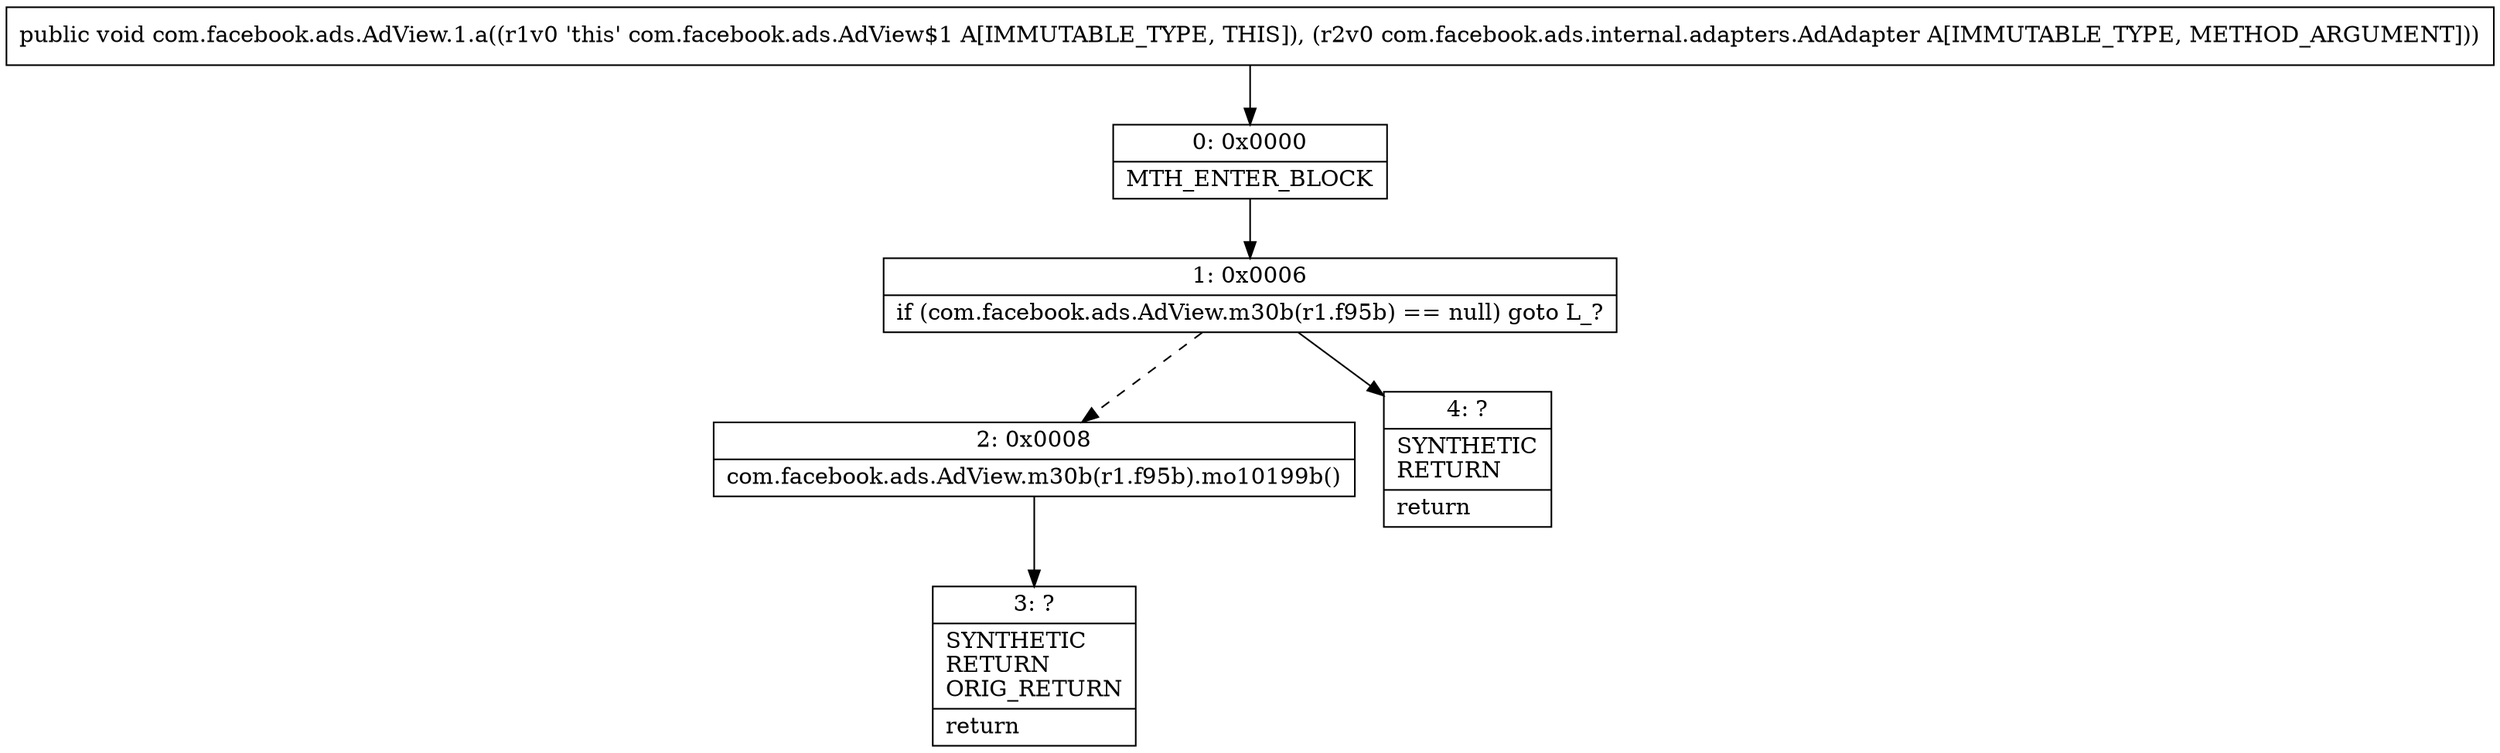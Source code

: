 digraph "CFG forcom.facebook.ads.AdView.1.a(Lcom\/facebook\/ads\/internal\/adapters\/AdAdapter;)V" {
Node_0 [shape=record,label="{0\:\ 0x0000|MTH_ENTER_BLOCK\l}"];
Node_1 [shape=record,label="{1\:\ 0x0006|if (com.facebook.ads.AdView.m30b(r1.f95b) == null) goto L_?\l}"];
Node_2 [shape=record,label="{2\:\ 0x0008|com.facebook.ads.AdView.m30b(r1.f95b).mo10199b()\l}"];
Node_3 [shape=record,label="{3\:\ ?|SYNTHETIC\lRETURN\lORIG_RETURN\l|return\l}"];
Node_4 [shape=record,label="{4\:\ ?|SYNTHETIC\lRETURN\l|return\l}"];
MethodNode[shape=record,label="{public void com.facebook.ads.AdView.1.a((r1v0 'this' com.facebook.ads.AdView$1 A[IMMUTABLE_TYPE, THIS]), (r2v0 com.facebook.ads.internal.adapters.AdAdapter A[IMMUTABLE_TYPE, METHOD_ARGUMENT])) }"];
MethodNode -> Node_0;
Node_0 -> Node_1;
Node_1 -> Node_2[style=dashed];
Node_1 -> Node_4;
Node_2 -> Node_3;
}

